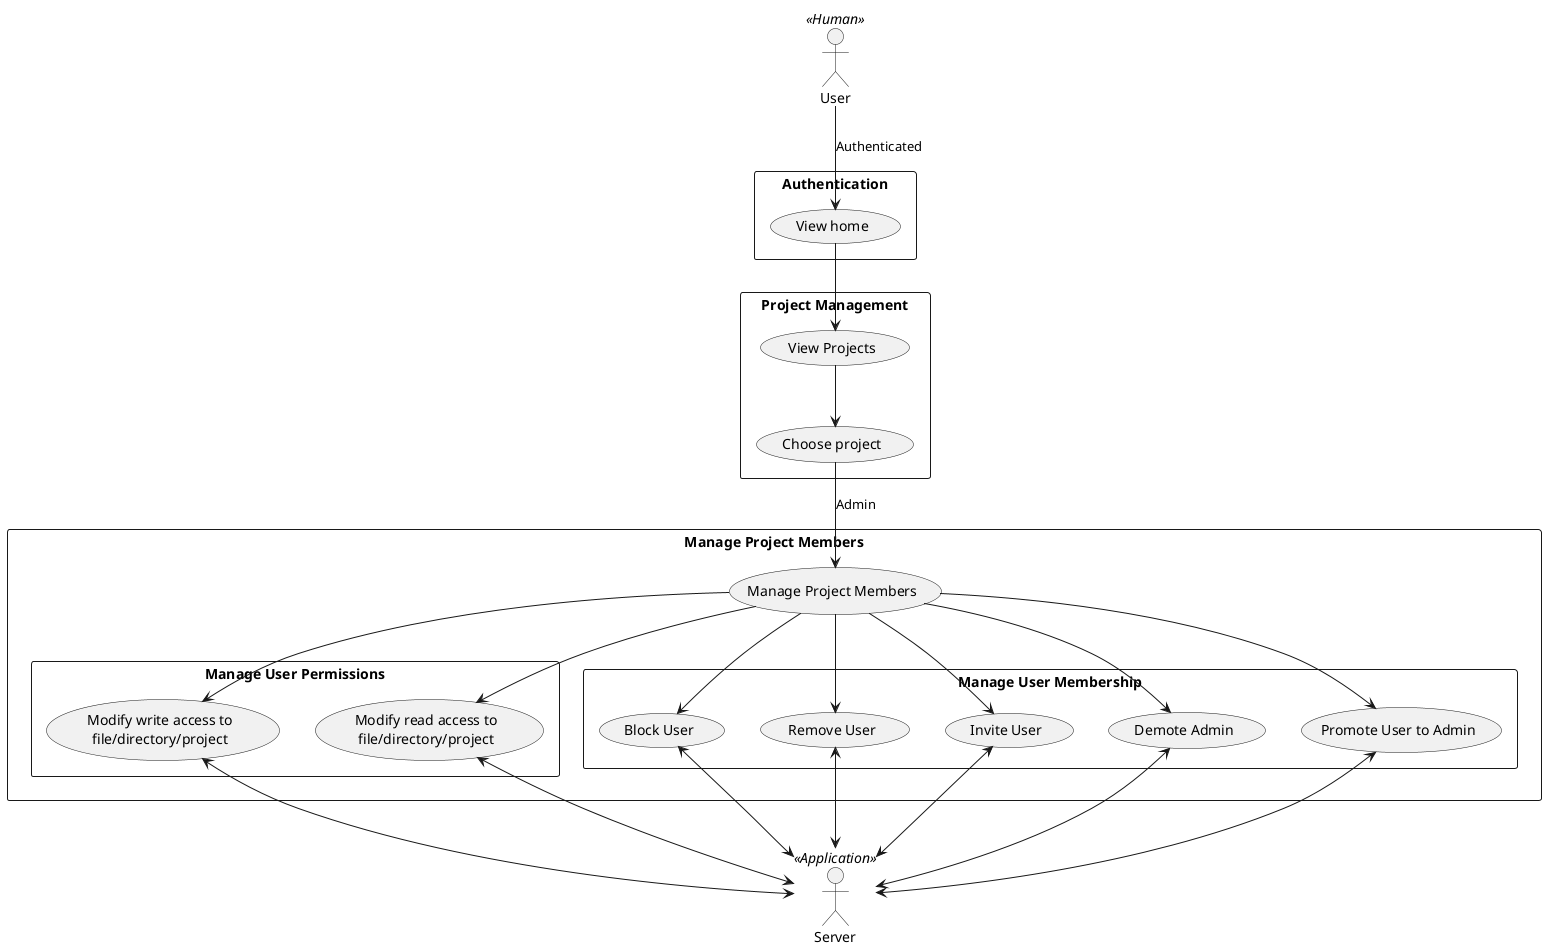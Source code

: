 @startuml
actor User << Human >>
actor Server << Application >>

rectangle "Authentication" {
  User --> (View home): Authenticated
}

rectangle "Project Management" {
  (View home) --> (View Projects)
  (View Projects) --> (Choose project)
}

rectangle "Manage Project Members" {
  (Manage Project Members) as manage
  (Choose project) --> manage : Admin
  rectangle "Manage User Permissions" {
    manage --> (Modify read access to\nfile/directory/project)
    manage --> (Modify write access to\nfile/directory/project)
  }
  rectangle "Manage User Membership" {
    manage --> (Invite User)
    manage --> (Remove User)
    manage --> (Block User)
    manage --> (Promote User to Admin)
    manage --> (Demote Admin)
  }
}

Server <-u-> (Modify read access to\nfile/directory/project)
Server <-u-> (Modify write access to\nfile/directory/project)
Server <-u-> (Promote User to Admin)
Server <-u-> (Demote Admin)
Server <-u-> (Invite User)
Server <-u-> (Remove User)
Server <-u-> (Block User)
@enduml
